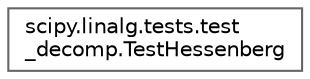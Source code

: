digraph "Graphical Class Hierarchy"
{
 // LATEX_PDF_SIZE
  bgcolor="transparent";
  edge [fontname=Helvetica,fontsize=10,labelfontname=Helvetica,labelfontsize=10];
  node [fontname=Helvetica,fontsize=10,shape=box,height=0.2,width=0.4];
  rankdir="LR";
  Node0 [id="Node000000",label="scipy.linalg.tests.test\l_decomp.TestHessenberg",height=0.2,width=0.4,color="grey40", fillcolor="white", style="filled",URL="$df/dad/classscipy_1_1linalg_1_1tests_1_1test__decomp_1_1TestHessenberg.html",tooltip=" "];
}
